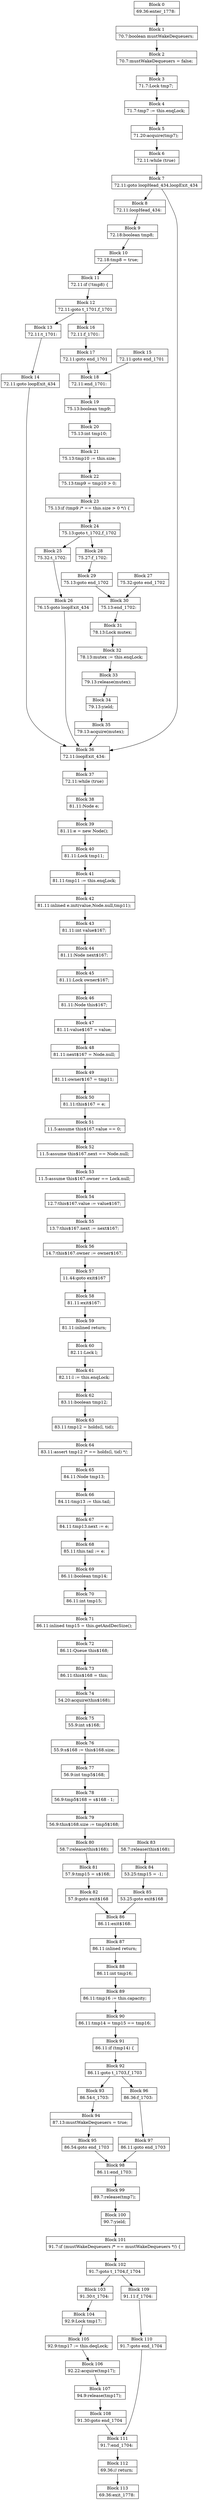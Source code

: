 digraph G {
   node [shape=record];
B0[label="{Block 0|69.36:enter_1778: \n}"];
B1[label="{Block 1|70.7:boolean mustWakeDequeuers; \n}"];
B2[label="{Block 2|70.7:mustWakeDequeuers = false; \n}"];
B3[label="{Block 3|71.7:Lock tmp7; \n}"];
B4[label="{Block 4|71.7:tmp7 := this.enqLock; \n}"];
B5[label="{Block 5|71.20:acquire(tmp7); \n}"];
B6[label="{Block 6|72.11:while (true)   \n}"];
B7[label="{Block 7|72.11:goto loopHead_434,loopExit_434 \n}"];
B8[label="{Block 8|72.11:loopHead_434: \n}"];
B9[label="{Block 9|72.18:boolean tmp8; \n}"];
B10[label="{Block 10|72.18:tmp8 = true; \n}"];
B11[label="{Block 11|72.11:if (!tmp8) \{ \n}"];
B12[label="{Block 12|72.11:goto t_1701,f_1701 \n}"];
B13[label="{Block 13|72.11:t_1701: \n}"];
B14[label="{Block 14|72.11:goto loopExit_434 \n}"];
B15[label="{Block 15|72.11:goto end_1701 \n}"];
B16[label="{Block 16|72.11:f_1701: \n}"];
B17[label="{Block 17|72.11:goto end_1701 \n}"];
B18[label="{Block 18|72.11:end_1701: \n}"];
B19[label="{Block 19|75.13:boolean tmp9; \n}"];
B20[label="{Block 20|75.13:int tmp10; \n}"];
B21[label="{Block 21|75.13:tmp10 := this.size; \n}"];
B22[label="{Block 22|75.13:tmp9 = tmp10 \> 0; \n}"];
B23[label="{Block 23|75.13:if (tmp9 /* == this.size \> 0 */) \{ \n}"];
B24[label="{Block 24|75.13:goto t_1702,f_1702 \n}"];
B25[label="{Block 25|75.32:t_1702: \n}"];
B26[label="{Block 26|76.15:goto loopExit_434 \n}"];
B27[label="{Block 27|75.32:goto end_1702 \n}"];
B28[label="{Block 28|75.27:f_1702: \n}"];
B29[label="{Block 29|75.13:goto end_1702 \n}"];
B30[label="{Block 30|75.13:end_1702: \n}"];
B31[label="{Block 31|78.13:Lock mutex; \n}"];
B32[label="{Block 32|78.13:mutex := this.enqLock; \n}"];
B33[label="{Block 33|79.13:release(mutex); \n}"];
B34[label="{Block 34|79.13:yield; \n}"];
B35[label="{Block 35|79.13:acquire(mutex); \n}"];
B36[label="{Block 36|72.11:loopExit_434: \n}"];
B37[label="{Block 37|72.11:while (true)   \n}"];
B38[label="{Block 38|81.11:Node e; \n}"];
B39[label="{Block 39|81.11:e = new Node(); \n}"];
B40[label="{Block 40|81.11:Lock tmp11; \n}"];
B41[label="{Block 41|81.11:tmp11 := this.enqLock; \n}"];
B42[label="{Block 42|81.11:inlined e.init(value,Node.null,tmp11); \n}"];
B43[label="{Block 43|81.11:int value$167; \n}"];
B44[label="{Block 44|81.11:Node next$167; \n}"];
B45[label="{Block 45|81.11:Lock owner$167; \n}"];
B46[label="{Block 46|81.11:Node this$167; \n}"];
B47[label="{Block 47|81.11:value$167 = value; \n}"];
B48[label="{Block 48|81.11:next$167 = Node.null; \n}"];
B49[label="{Block 49|81.11:owner$167 = tmp11; \n}"];
B50[label="{Block 50|81.11:this$167 = e; \n}"];
B51[label="{Block 51|11.5:assume this$167.value == 0; \n}"];
B52[label="{Block 52|11.5:assume this$167.next == Node.null; \n}"];
B53[label="{Block 53|11.5:assume this$167.owner == Lock.null; \n}"];
B54[label="{Block 54|12.7:this$167.value := value$167; \n}"];
B55[label="{Block 55|13.7:this$167.next := next$167; \n}"];
B56[label="{Block 56|14.7:this$167.owner := owner$167; \n}"];
B57[label="{Block 57|11.44:goto exit$167 \n}"];
B58[label="{Block 58|81.11:exit$167: \n}"];
B59[label="{Block 59|81.11:inlined return; \n}"];
B60[label="{Block 60|82.11:Lock l; \n}"];
B61[label="{Block 61|82.11:l := this.enqLock; \n}"];
B62[label="{Block 62|83.11:boolean tmp12; \n}"];
B63[label="{Block 63|83.11:tmp12 = holds(l, tid); \n}"];
B64[label="{Block 64|83.11:assert tmp12 /* == holds(l, tid) */; \n}"];
B65[label="{Block 65|84.11:Node tmp13; \n}"];
B66[label="{Block 66|84.11:tmp13 := this.tail; \n}"];
B67[label="{Block 67|84.11:tmp13.next := e; \n}"];
B68[label="{Block 68|85.11:this.tail := e; \n}"];
B69[label="{Block 69|86.11:boolean tmp14; \n}"];
B70[label="{Block 70|86.11:int tmp15; \n}"];
B71[label="{Block 71|86.11:inlined tmp15 = this.getAndDecSize(); \n}"];
B72[label="{Block 72|86.11:Queue this$168; \n}"];
B73[label="{Block 73|86.11:this$168 = this; \n}"];
B74[label="{Block 74|54.20:acquire(this$168); \n}"];
B75[label="{Block 75|55.9:int s$168; \n}"];
B76[label="{Block 76|55.9:s$168 := this$168.size; \n}"];
B77[label="{Block 77|56.9:int tmp5$168; \n}"];
B78[label="{Block 78|56.9:tmp5$168 = s$168 - 1; \n}"];
B79[label="{Block 79|56.9:this$168.size := tmp5$168; \n}"];
B80[label="{Block 80|58.7:release(this$168); \n}"];
B81[label="{Block 81|57.9:tmp15 = s$168; \n}"];
B82[label="{Block 82|57.9:goto exit$168 \n}"];
B83[label="{Block 83|58.7:release(this$168); \n}"];
B84[label="{Block 84|53.25:tmp15 = -1; \n}"];
B85[label="{Block 85|53.25:goto exit$168 \n}"];
B86[label="{Block 86|86.11:exit$168: \n}"];
B87[label="{Block 87|86.11:inlined return; \n}"];
B88[label="{Block 88|86.11:int tmp16; \n}"];
B89[label="{Block 89|86.11:tmp16 := this.capacity; \n}"];
B90[label="{Block 90|86.11:tmp14 = tmp15 == tmp16; \n}"];
B91[label="{Block 91|86.11:if (tmp14) \{ \n}"];
B92[label="{Block 92|86.11:goto t_1703,f_1703 \n}"];
B93[label="{Block 93|86.54:t_1703: \n}"];
B94[label="{Block 94|87.13:mustWakeDequeuers = true; \n}"];
B95[label="{Block 95|86.54:goto end_1703 \n}"];
B96[label="{Block 96|86.36:f_1703: \n}"];
B97[label="{Block 97|86.11:goto end_1703 \n}"];
B98[label="{Block 98|86.11:end_1703: \n}"];
B99[label="{Block 99|89.7:release(tmp7); \n}"];
B100[label="{Block 100|90.7:yield; \n}"];
B101[label="{Block 101|91.7:if (mustWakeDequeuers /* == mustWakeDequeuers */) \{ \n}"];
B102[label="{Block 102|91.7:goto t_1704,f_1704 \n}"];
B103[label="{Block 103|91.30:t_1704: \n}"];
B104[label="{Block 104|92.9:Lock tmp17; \n}"];
B105[label="{Block 105|92.9:tmp17 := this.deqLock; \n}"];
B106[label="{Block 106|92.22:acquire(tmp17); \n}"];
B107[label="{Block 107|94.9:release(tmp17); \n}"];
B108[label="{Block 108|91.30:goto end_1704 \n}"];
B109[label="{Block 109|91.11:f_1704: \n}"];
B110[label="{Block 110|91.7:goto end_1704 \n}"];
B111[label="{Block 111|91.7:end_1704: \n}"];
B112[label="{Block 112|69.36:// return; \n}"];
B113[label="{Block 113|69.36:exit_1778: \n}"];
B0 -> B1;
B1 -> B2;
B2 -> B3;
B3 -> B4;
B4 -> B5;
B5 -> B6;
B6 -> B7;
B7 -> B8;
B7 -> B36;
B8 -> B9;
B9 -> B10;
B10 -> B11;
B11 -> B12;
B12 -> B16;
B12 -> B13;
B13 -> B14;
B14 -> B36;
B15 -> B18;
B16 -> B17;
B17 -> B18;
B18 -> B19;
B19 -> B20;
B20 -> B21;
B21 -> B22;
B22 -> B23;
B23 -> B24;
B24 -> B28;
B24 -> B25;
B25 -> B26;
B26 -> B36;
B27 -> B30;
B28 -> B29;
B29 -> B30;
B30 -> B31;
B31 -> B32;
B32 -> B33;
B33 -> B34;
B34 -> B35;
B35 -> B36;
B36 -> B37;
B37 -> B38;
B38 -> B39;
B39 -> B40;
B40 -> B41;
B41 -> B42;
B42 -> B43;
B43 -> B44;
B44 -> B45;
B45 -> B46;
B46 -> B47;
B47 -> B48;
B48 -> B49;
B49 -> B50;
B50 -> B51;
B51 -> B52;
B52 -> B53;
B53 -> B54;
B54 -> B55;
B55 -> B56;
B56 -> B57;
B57 -> B58;
B58 -> B59;
B59 -> B60;
B60 -> B61;
B61 -> B62;
B62 -> B63;
B63 -> B64;
B64 -> B65;
B65 -> B66;
B66 -> B67;
B67 -> B68;
B68 -> B69;
B69 -> B70;
B70 -> B71;
B71 -> B72;
B72 -> B73;
B73 -> B74;
B74 -> B75;
B75 -> B76;
B76 -> B77;
B77 -> B78;
B78 -> B79;
B79 -> B80;
B80 -> B81;
B81 -> B82;
B82 -> B86;
B83 -> B84;
B84 -> B85;
B85 -> B86;
B86 -> B87;
B87 -> B88;
B88 -> B89;
B89 -> B90;
B90 -> B91;
B91 -> B92;
B92 -> B96;
B92 -> B93;
B93 -> B94;
B94 -> B95;
B95 -> B98;
B96 -> B97;
B97 -> B98;
B98 -> B99;
B99 -> B100;
B100 -> B101;
B101 -> B102;
B102 -> B109;
B102 -> B103;
B103 -> B104;
B104 -> B105;
B105 -> B106;
B106 -> B107;
B107 -> B108;
B108 -> B111;
B109 -> B110;
B110 -> B111;
B111 -> B112;
B112 -> B113;
}
